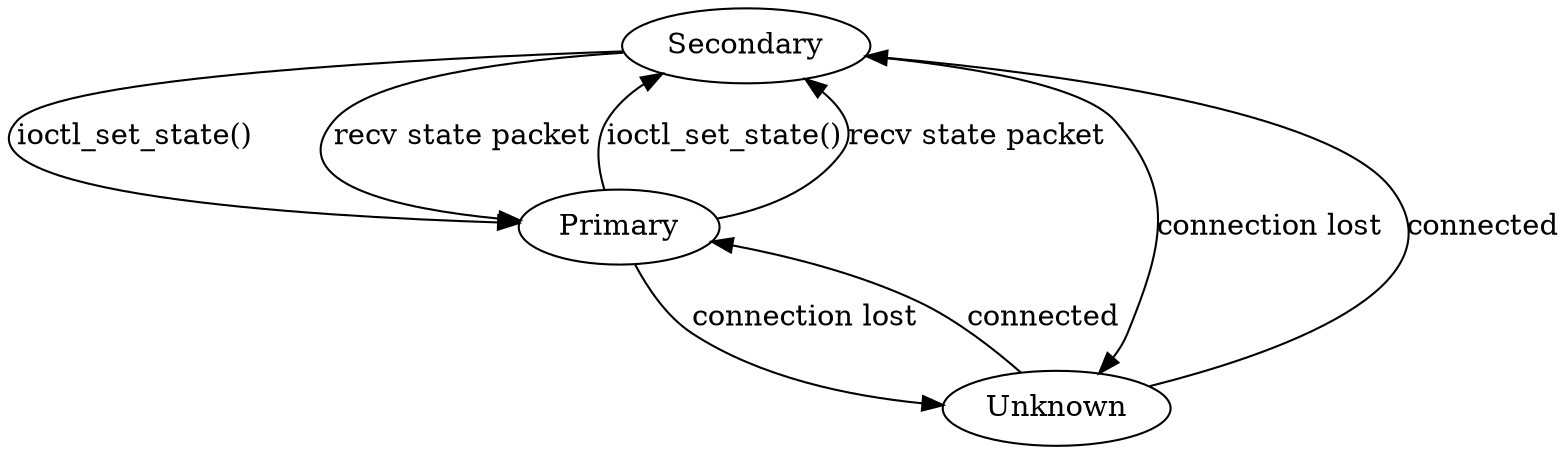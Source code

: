 digraph G {
	compound=true;
	subgraph node_states {
		Secondary -> Primary           [ label = "ioctl_set_state()" ]
		Primary   -> Secondary 	       [ label = "ioctl_set_state()" ]
	}

	subgraph peer_states {
		Secondary -> Primary           [ label = "recv state packet" ]
		Primary   -> Secondary 	       [ label = "recv state packet" ]
		Primary   -> Unknown 	       [ label = "connection lost" ]
		Secondary  -> Unknown  	       [ label = "connection lost" ]
		Unknown   -> Primary           [ label = "connected" ]
		Unknown   -> Secondary         [ label = "connected" ]
	}
}
